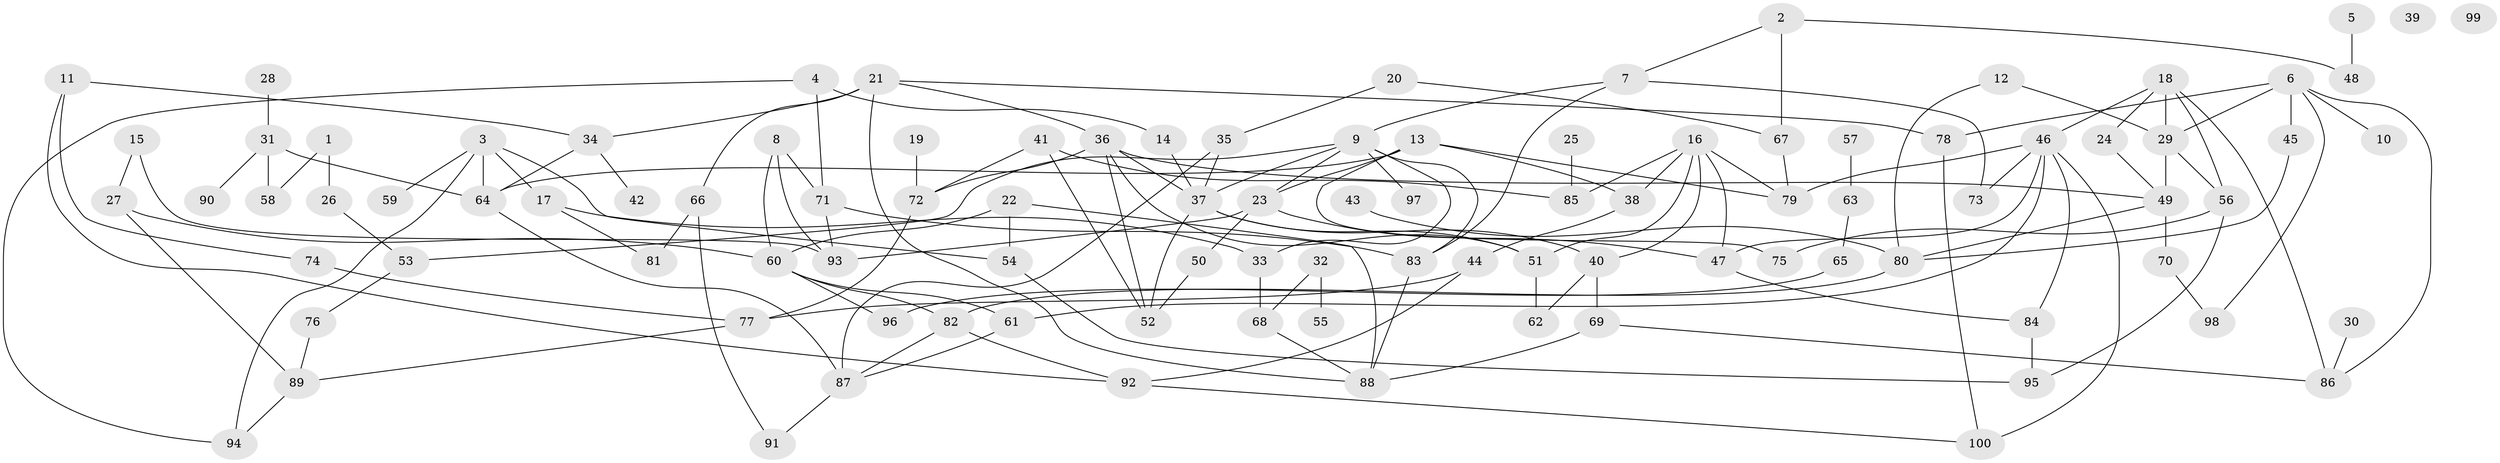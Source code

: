 // Generated by graph-tools (version 1.1) at 2025/49/03/09/25 03:49:13]
// undirected, 100 vertices, 154 edges
graph export_dot {
graph [start="1"]
  node [color=gray90,style=filled];
  1;
  2;
  3;
  4;
  5;
  6;
  7;
  8;
  9;
  10;
  11;
  12;
  13;
  14;
  15;
  16;
  17;
  18;
  19;
  20;
  21;
  22;
  23;
  24;
  25;
  26;
  27;
  28;
  29;
  30;
  31;
  32;
  33;
  34;
  35;
  36;
  37;
  38;
  39;
  40;
  41;
  42;
  43;
  44;
  45;
  46;
  47;
  48;
  49;
  50;
  51;
  52;
  53;
  54;
  55;
  56;
  57;
  58;
  59;
  60;
  61;
  62;
  63;
  64;
  65;
  66;
  67;
  68;
  69;
  70;
  71;
  72;
  73;
  74;
  75;
  76;
  77;
  78;
  79;
  80;
  81;
  82;
  83;
  84;
  85;
  86;
  87;
  88;
  89;
  90;
  91;
  92;
  93;
  94;
  95;
  96;
  97;
  98;
  99;
  100;
  1 -- 26;
  1 -- 58;
  2 -- 7;
  2 -- 48;
  2 -- 67;
  3 -- 17;
  3 -- 54;
  3 -- 59;
  3 -- 64;
  3 -- 94;
  4 -- 14;
  4 -- 71;
  4 -- 94;
  5 -- 48;
  6 -- 10;
  6 -- 29;
  6 -- 45;
  6 -- 78;
  6 -- 86;
  6 -- 98;
  7 -- 9;
  7 -- 73;
  7 -- 83;
  8 -- 60;
  8 -- 71;
  8 -- 93;
  9 -- 23;
  9 -- 33;
  9 -- 37;
  9 -- 53;
  9 -- 83;
  9 -- 97;
  11 -- 34;
  11 -- 74;
  11 -- 92;
  12 -- 29;
  12 -- 80;
  13 -- 23;
  13 -- 38;
  13 -- 64;
  13 -- 75;
  13 -- 79;
  14 -- 37;
  15 -- 27;
  15 -- 93;
  16 -- 38;
  16 -- 40;
  16 -- 47;
  16 -- 51;
  16 -- 79;
  16 -- 85;
  17 -- 33;
  17 -- 81;
  18 -- 24;
  18 -- 29;
  18 -- 46;
  18 -- 56;
  18 -- 86;
  19 -- 72;
  20 -- 35;
  20 -- 67;
  21 -- 34;
  21 -- 36;
  21 -- 66;
  21 -- 78;
  21 -- 88;
  22 -- 54;
  22 -- 60;
  22 -- 88;
  23 -- 47;
  23 -- 50;
  23 -- 93;
  24 -- 49;
  25 -- 85;
  26 -- 53;
  27 -- 60;
  27 -- 89;
  28 -- 31;
  29 -- 49;
  29 -- 56;
  30 -- 86;
  31 -- 58;
  31 -- 64;
  31 -- 90;
  32 -- 55;
  32 -- 68;
  33 -- 68;
  34 -- 42;
  34 -- 64;
  35 -- 37;
  35 -- 87;
  36 -- 37;
  36 -- 49;
  36 -- 51;
  36 -- 52;
  36 -- 72;
  37 -- 40;
  37 -- 51;
  37 -- 52;
  38 -- 44;
  40 -- 62;
  40 -- 69;
  41 -- 52;
  41 -- 72;
  41 -- 85;
  43 -- 80;
  44 -- 77;
  44 -- 92;
  45 -- 80;
  46 -- 47;
  46 -- 61;
  46 -- 73;
  46 -- 79;
  46 -- 84;
  46 -- 100;
  47 -- 84;
  49 -- 70;
  49 -- 80;
  50 -- 52;
  51 -- 62;
  53 -- 76;
  54 -- 95;
  56 -- 75;
  56 -- 95;
  57 -- 63;
  60 -- 61;
  60 -- 82;
  60 -- 96;
  61 -- 87;
  63 -- 65;
  64 -- 87;
  65 -- 96;
  66 -- 81;
  66 -- 91;
  67 -- 79;
  68 -- 88;
  69 -- 86;
  69 -- 88;
  70 -- 98;
  71 -- 83;
  71 -- 93;
  72 -- 77;
  74 -- 77;
  76 -- 89;
  77 -- 89;
  78 -- 100;
  80 -- 82;
  82 -- 87;
  82 -- 92;
  83 -- 88;
  84 -- 95;
  87 -- 91;
  89 -- 94;
  92 -- 100;
}
